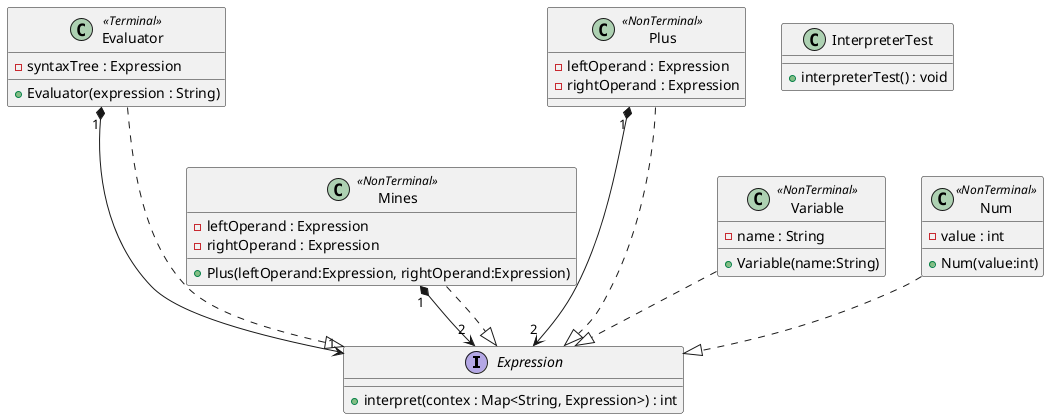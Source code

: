 @startuml
interface Expression {
    + interpret(contex : Map<String, Expression>) : int
}

class Evaluator<<Terminal>>{
    - syntaxTree : Expression
    + Evaluator(expression : String)
}

class Mines<<NonTerminal>> {
    - leftOperand : Expression
    - rightOperand : Expression
    + Plus(leftOperand:Expression, rightOperand:Expression)
}
class Plus<<NonTerminal>> {
    - leftOperand : Expression
    - rightOperand : Expression
}

class Variable<<NonTerminal>> {
    - name : String
    + Variable(name:String)
}

class Num<<NonTerminal>> {
    - value : int
    + Num(value:int)
}

class InterpreterTest {
    + interpreterTest() : void
}


Evaluator "1"*-->"1" Expression
Mines "1"*-->"2" Expression
Plus "1"*-->"2" Expression
Plus ...|> Expression
Mines ..|> Expression
Evaluator ...|> Expression
Variable ..|> Expression
Num ..|> Expression
@enduml

